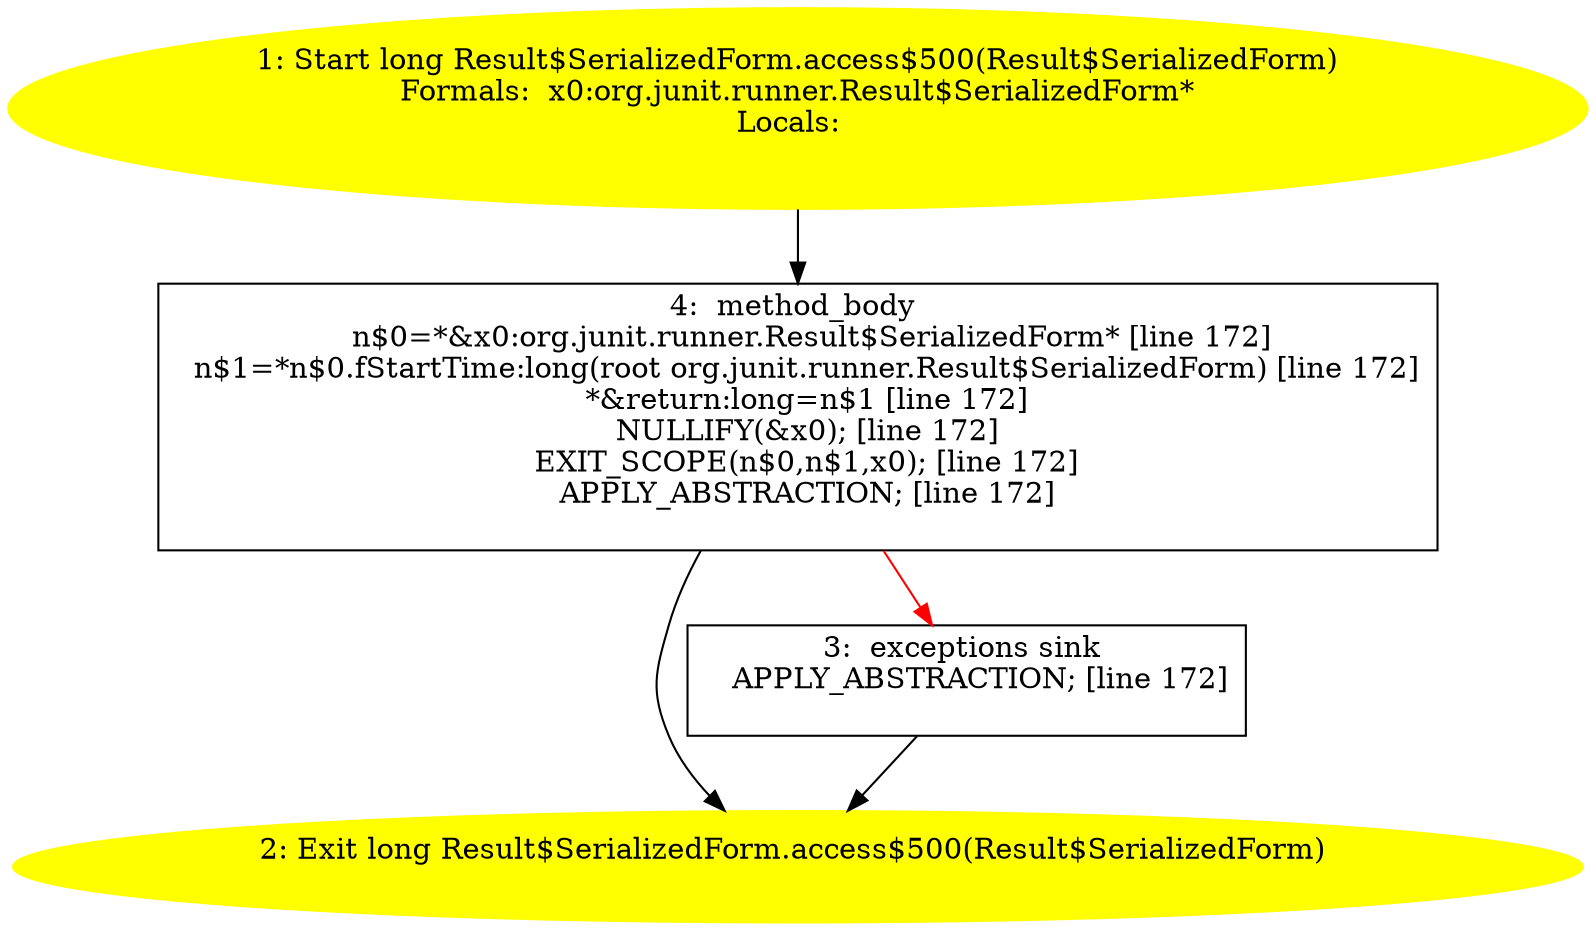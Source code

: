 /* @generated */
digraph cfg {
"org.junit.runner.Result$SerializedForm.access$500(org.junit.runner.Result$SerializedForm):long.2de72ae36c3cd46fd1b3d68fd6b8623e_1" [label="1: Start long Result$SerializedForm.access$500(Result$SerializedForm)\nFormals:  x0:org.junit.runner.Result$SerializedForm*\nLocals:  \n  " color=yellow style=filled]
	

	 "org.junit.runner.Result$SerializedForm.access$500(org.junit.runner.Result$SerializedForm):long.2de72ae36c3cd46fd1b3d68fd6b8623e_1" -> "org.junit.runner.Result$SerializedForm.access$500(org.junit.runner.Result$SerializedForm):long.2de72ae36c3cd46fd1b3d68fd6b8623e_4" ;
"org.junit.runner.Result$SerializedForm.access$500(org.junit.runner.Result$SerializedForm):long.2de72ae36c3cd46fd1b3d68fd6b8623e_2" [label="2: Exit long Result$SerializedForm.access$500(Result$SerializedForm) \n  " color=yellow style=filled]
	

"org.junit.runner.Result$SerializedForm.access$500(org.junit.runner.Result$SerializedForm):long.2de72ae36c3cd46fd1b3d68fd6b8623e_3" [label="3:  exceptions sink \n   APPLY_ABSTRACTION; [line 172]\n " shape="box"]
	

	 "org.junit.runner.Result$SerializedForm.access$500(org.junit.runner.Result$SerializedForm):long.2de72ae36c3cd46fd1b3d68fd6b8623e_3" -> "org.junit.runner.Result$SerializedForm.access$500(org.junit.runner.Result$SerializedForm):long.2de72ae36c3cd46fd1b3d68fd6b8623e_2" ;
"org.junit.runner.Result$SerializedForm.access$500(org.junit.runner.Result$SerializedForm):long.2de72ae36c3cd46fd1b3d68fd6b8623e_4" [label="4:  method_body \n   n$0=*&x0:org.junit.runner.Result$SerializedForm* [line 172]\n  n$1=*n$0.fStartTime:long(root org.junit.runner.Result$SerializedForm) [line 172]\n  *&return:long=n$1 [line 172]\n  NULLIFY(&x0); [line 172]\n  EXIT_SCOPE(n$0,n$1,x0); [line 172]\n  APPLY_ABSTRACTION; [line 172]\n " shape="box"]
	

	 "org.junit.runner.Result$SerializedForm.access$500(org.junit.runner.Result$SerializedForm):long.2de72ae36c3cd46fd1b3d68fd6b8623e_4" -> "org.junit.runner.Result$SerializedForm.access$500(org.junit.runner.Result$SerializedForm):long.2de72ae36c3cd46fd1b3d68fd6b8623e_2" ;
	 "org.junit.runner.Result$SerializedForm.access$500(org.junit.runner.Result$SerializedForm):long.2de72ae36c3cd46fd1b3d68fd6b8623e_4" -> "org.junit.runner.Result$SerializedForm.access$500(org.junit.runner.Result$SerializedForm):long.2de72ae36c3cd46fd1b3d68fd6b8623e_3" [color="red" ];
}
